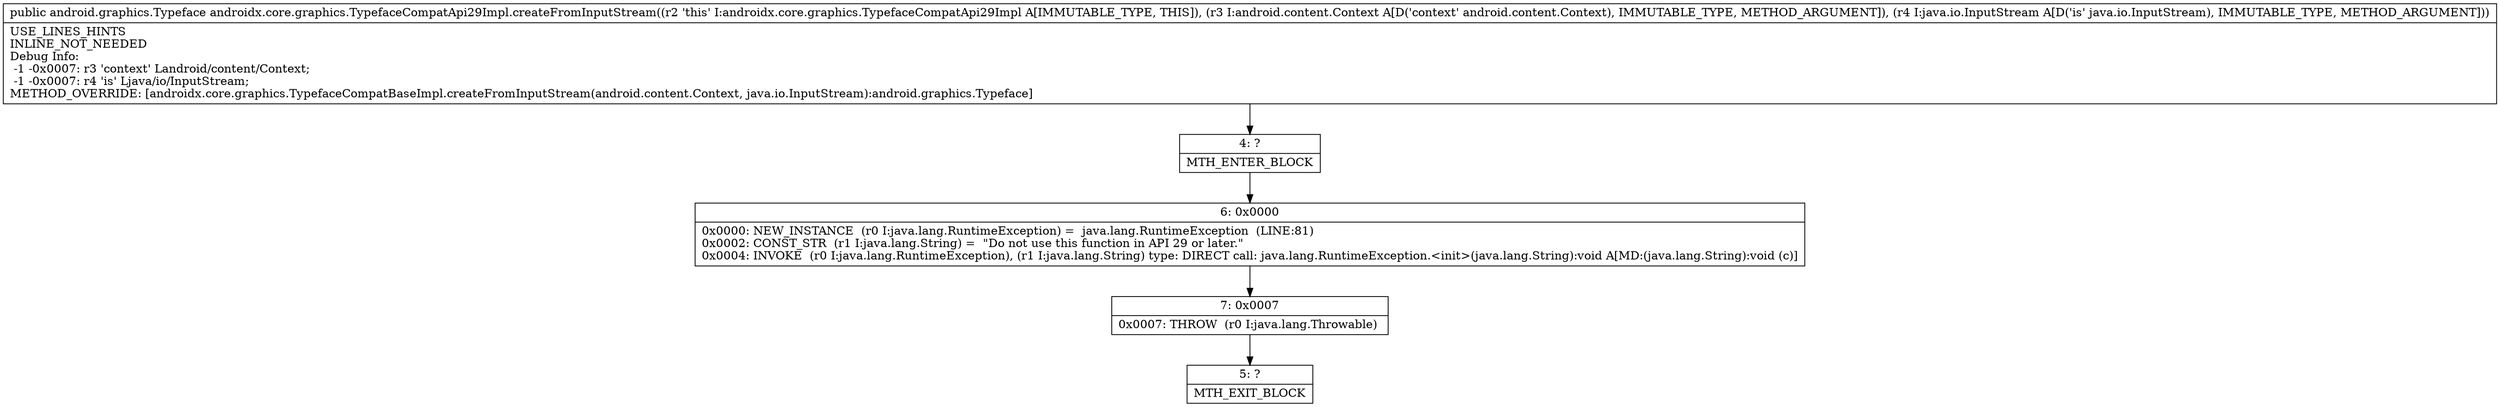 digraph "CFG forandroidx.core.graphics.TypefaceCompatApi29Impl.createFromInputStream(Landroid\/content\/Context;Ljava\/io\/InputStream;)Landroid\/graphics\/Typeface;" {
Node_4 [shape=record,label="{4\:\ ?|MTH_ENTER_BLOCK\l}"];
Node_6 [shape=record,label="{6\:\ 0x0000|0x0000: NEW_INSTANCE  (r0 I:java.lang.RuntimeException) =  java.lang.RuntimeException  (LINE:81)\l0x0002: CONST_STR  (r1 I:java.lang.String) =  \"Do not use this function in API 29 or later.\" \l0x0004: INVOKE  (r0 I:java.lang.RuntimeException), (r1 I:java.lang.String) type: DIRECT call: java.lang.RuntimeException.\<init\>(java.lang.String):void A[MD:(java.lang.String):void (c)]\l}"];
Node_7 [shape=record,label="{7\:\ 0x0007|0x0007: THROW  (r0 I:java.lang.Throwable) \l}"];
Node_5 [shape=record,label="{5\:\ ?|MTH_EXIT_BLOCK\l}"];
MethodNode[shape=record,label="{public android.graphics.Typeface androidx.core.graphics.TypefaceCompatApi29Impl.createFromInputStream((r2 'this' I:androidx.core.graphics.TypefaceCompatApi29Impl A[IMMUTABLE_TYPE, THIS]), (r3 I:android.content.Context A[D('context' android.content.Context), IMMUTABLE_TYPE, METHOD_ARGUMENT]), (r4 I:java.io.InputStream A[D('is' java.io.InputStream), IMMUTABLE_TYPE, METHOD_ARGUMENT]))  | USE_LINES_HINTS\lINLINE_NOT_NEEDED\lDebug Info:\l  \-1 \-0x0007: r3 'context' Landroid\/content\/Context;\l  \-1 \-0x0007: r4 'is' Ljava\/io\/InputStream;\lMETHOD_OVERRIDE: [androidx.core.graphics.TypefaceCompatBaseImpl.createFromInputStream(android.content.Context, java.io.InputStream):android.graphics.Typeface]\l}"];
MethodNode -> Node_4;Node_4 -> Node_6;
Node_6 -> Node_7;
Node_7 -> Node_5;
}

